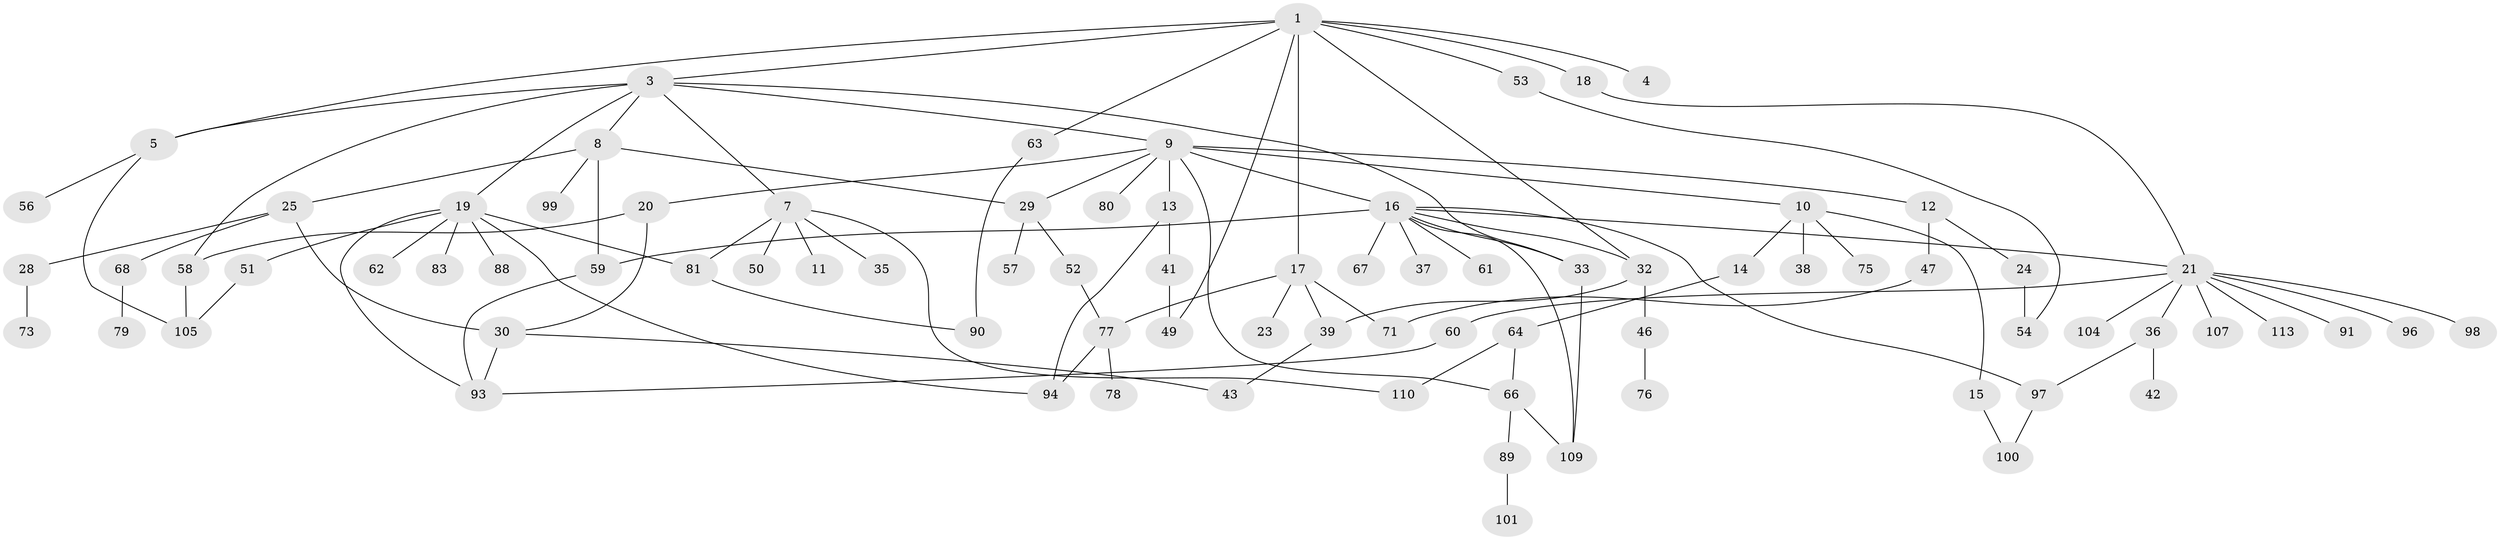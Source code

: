 // original degree distribution, {7: 0.024390243902439025, 4: 0.08943089430894309, 1: 0.3170731707317073, 3: 0.13821138211382114, 6: 0.008130081300813009, 9: 0.008130081300813009, 5: 0.04878048780487805, 2: 0.34959349593495936, 8: 0.016260162601626018}
// Generated by graph-tools (version 1.1) at 2025/41/03/06/25 10:41:31]
// undirected, 83 vertices, 111 edges
graph export_dot {
graph [start="1"]
  node [color=gray90,style=filled];
  1 [super="+2"];
  3 [super="+6"];
  4;
  5 [super="+45"];
  7 [super="+74"];
  8 [super="+122"];
  9 [super="+70"];
  10 [super="+55"];
  11;
  12 [super="+27"];
  13 [super="+82"];
  14;
  15;
  16 [super="+65"];
  17 [super="+31"];
  18;
  19 [super="+26"];
  20;
  21 [super="+22"];
  23 [super="+48"];
  24 [super="+114"];
  25 [super="+34"];
  28;
  29 [super="+40"];
  30;
  32 [super="+111"];
  33;
  35 [super="+112"];
  36;
  37 [super="+44"];
  38;
  39;
  41;
  42 [super="+115"];
  43 [super="+69"];
  46;
  47;
  49 [super="+85"];
  50;
  51;
  52 [super="+108"];
  53;
  54 [super="+86"];
  56 [super="+119"];
  57 [super="+84"];
  58 [super="+95"];
  59;
  60 [super="+116"];
  61;
  62 [super="+106"];
  63 [super="+92"];
  64 [super="+120"];
  66 [super="+72"];
  67;
  68;
  71;
  73;
  75;
  76;
  77 [super="+87"];
  78;
  79;
  80;
  81 [super="+102"];
  83;
  88;
  89;
  90;
  91;
  93 [super="+103"];
  94 [super="+123"];
  96;
  97 [super="+117"];
  98;
  99;
  100;
  101;
  104;
  105 [super="+118"];
  107;
  109 [super="+121"];
  110;
  113;
  1 -- 17;
  1 -- 18;
  1 -- 32;
  1 -- 53;
  1 -- 63;
  1 -- 3;
  1 -- 4;
  1 -- 5;
  1 -- 49;
  3 -- 9;
  3 -- 19;
  3 -- 33;
  3 -- 58;
  3 -- 5;
  3 -- 8;
  3 -- 7;
  5 -- 56;
  5 -- 105;
  7 -- 11;
  7 -- 35;
  7 -- 50;
  7 -- 81;
  7 -- 110;
  8 -- 25;
  8 -- 29;
  8 -- 59;
  8 -- 99;
  9 -- 10;
  9 -- 12;
  9 -- 13;
  9 -- 16;
  9 -- 20;
  9 -- 66;
  9 -- 80;
  9 -- 29;
  10 -- 14;
  10 -- 15;
  10 -- 38;
  10 -- 75;
  12 -- 24;
  12 -- 47;
  13 -- 41;
  13 -- 94;
  14 -- 64;
  15 -- 100;
  16 -- 21;
  16 -- 37;
  16 -- 61;
  16 -- 67;
  16 -- 59;
  16 -- 33;
  16 -- 97;
  16 -- 32;
  16 -- 109;
  17 -- 23;
  17 -- 71;
  17 -- 77;
  17 -- 39;
  18 -- 21;
  19 -- 83;
  19 -- 81;
  19 -- 51;
  19 -- 88;
  19 -- 62;
  19 -- 94;
  19 -- 93;
  20 -- 30;
  20 -- 58;
  21 -- 36;
  21 -- 60;
  21 -- 91;
  21 -- 98;
  21 -- 107;
  21 -- 113;
  21 -- 96;
  21 -- 104;
  24 -- 54;
  25 -- 28;
  25 -- 30;
  25 -- 68;
  28 -- 73;
  29 -- 52;
  29 -- 57;
  30 -- 43;
  30 -- 93;
  32 -- 46;
  32 -- 39;
  33 -- 109;
  36 -- 42;
  36 -- 97;
  39 -- 43;
  41 -- 49;
  46 -- 76;
  47 -- 71;
  51 -- 105;
  52 -- 77;
  53 -- 54;
  58 -- 105;
  59 -- 93;
  60 -- 93;
  63 -- 90;
  64 -- 110;
  64 -- 66;
  66 -- 89;
  66 -- 109;
  68 -- 79;
  77 -- 78;
  77 -- 94;
  81 -- 90;
  89 -- 101;
  97 -- 100;
}
